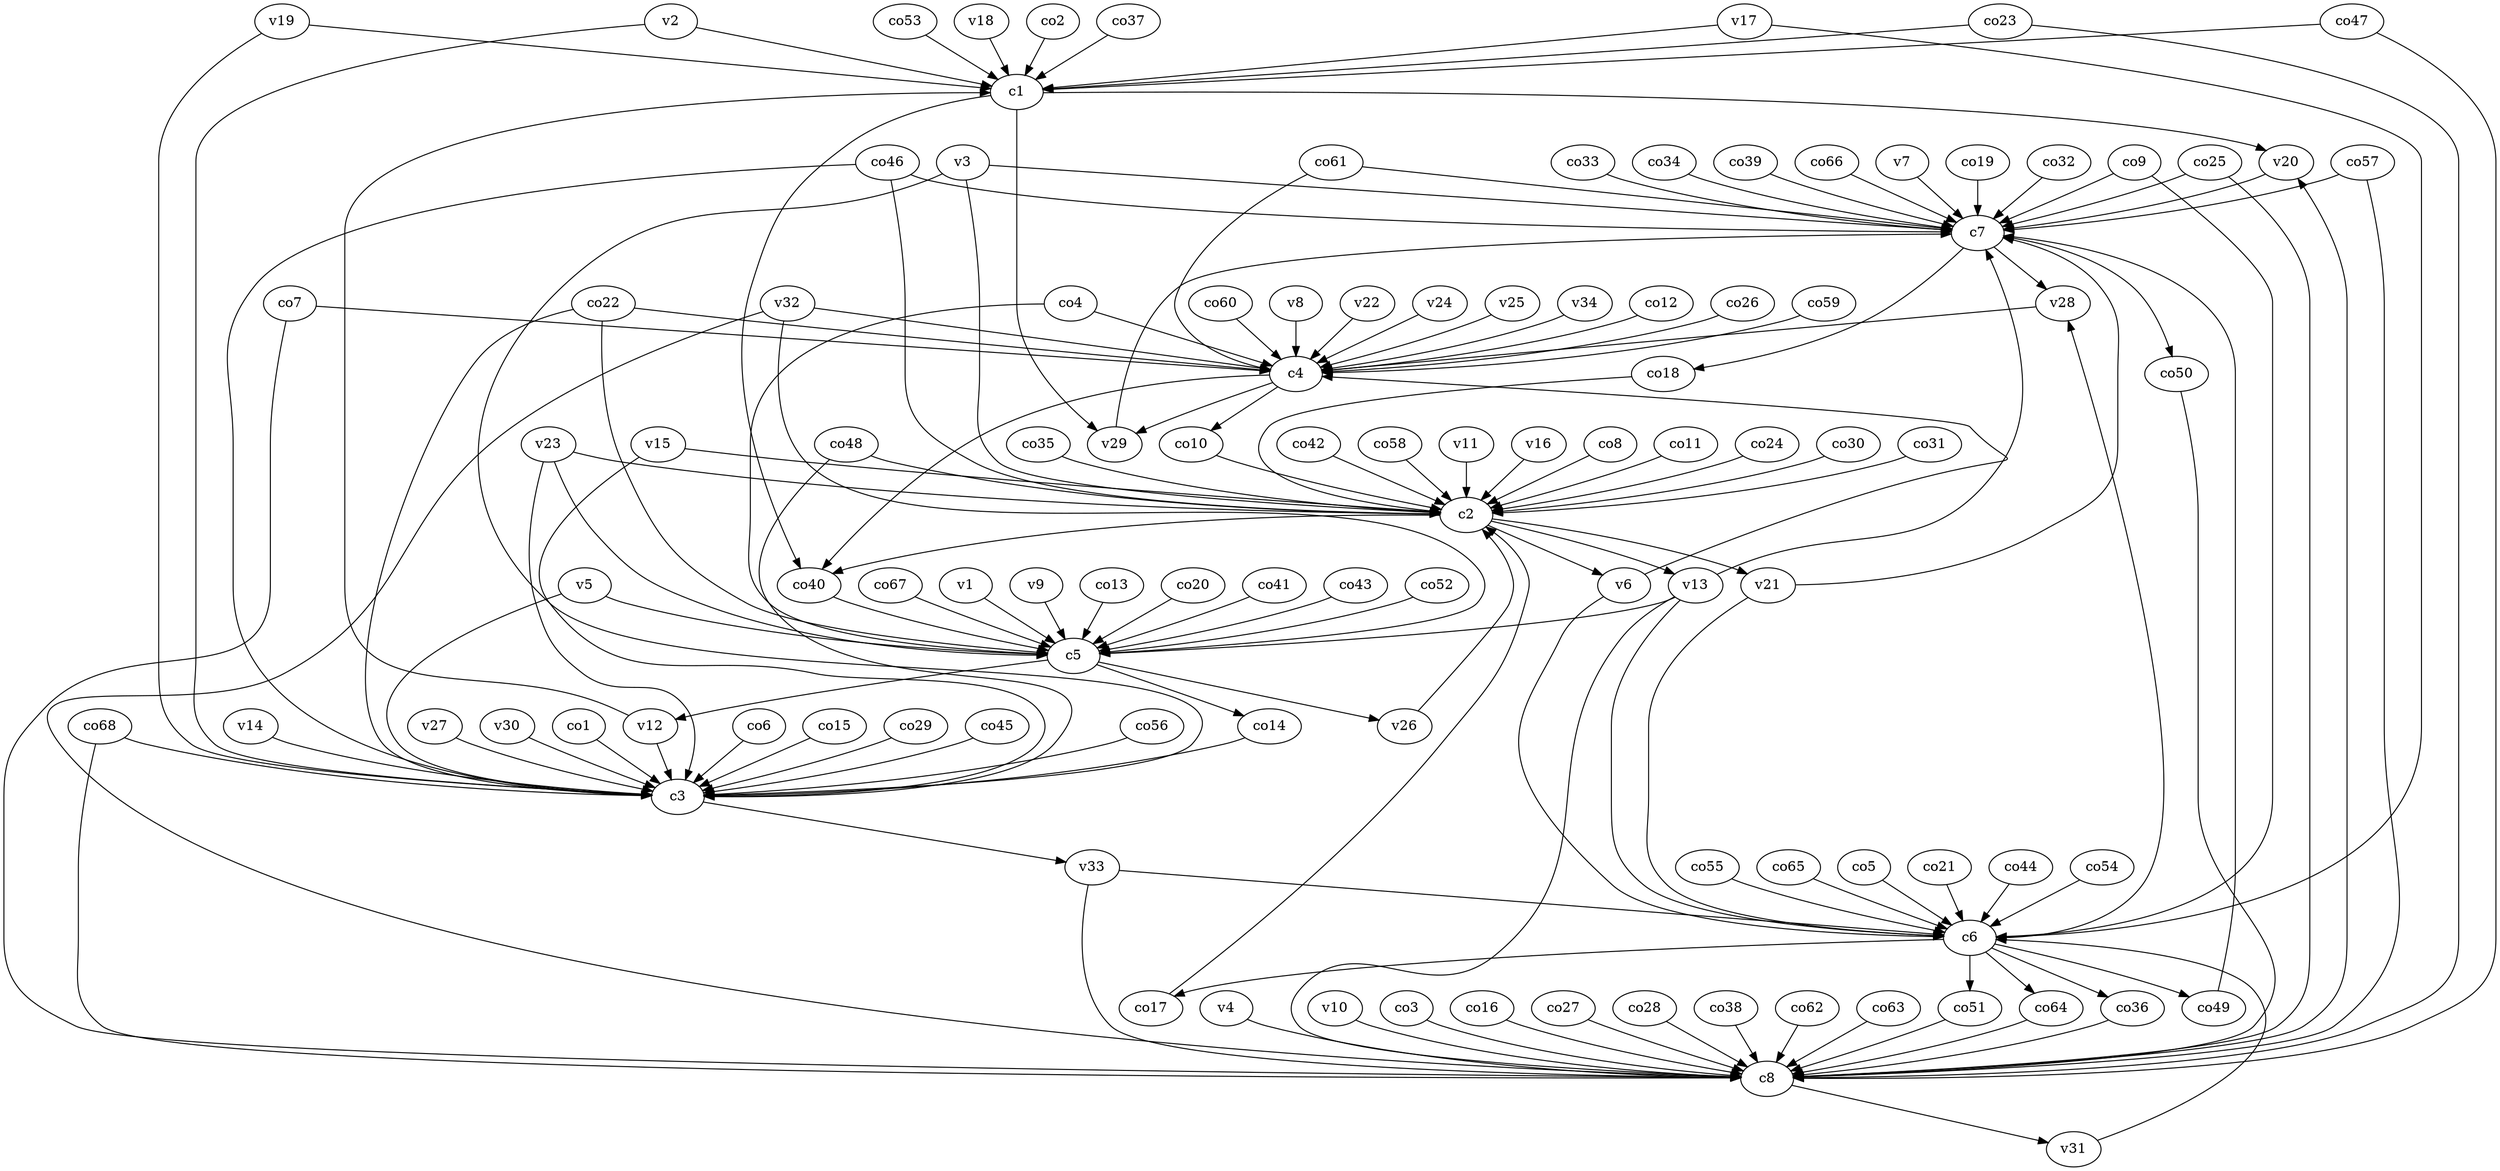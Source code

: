 strict digraph  {
c1;
c2;
c3;
c4;
c5;
c6;
c7;
c8;
v1;
v2;
v3;
v4;
v5;
v6;
v7;
v8;
v9;
v10;
v11;
v12;
v13;
v14;
v15;
v16;
v17;
v18;
v19;
v20;
v21;
v22;
v23;
v24;
v25;
v26;
v27;
v28;
v29;
v30;
v31;
v32;
v33;
v34;
co1;
co2;
co3;
co4;
co5;
co6;
co7;
co8;
co9;
co10;
co11;
co12;
co13;
co14;
co15;
co16;
co17;
co18;
co19;
co20;
co21;
co22;
co23;
co24;
co25;
co26;
co27;
co28;
co29;
co30;
co31;
co32;
co33;
co34;
co35;
co36;
co37;
co38;
co39;
co40;
co41;
co42;
co43;
co44;
co45;
co46;
co47;
co48;
co49;
co50;
co51;
co52;
co53;
co54;
co55;
co56;
co57;
co58;
co59;
co60;
co61;
co62;
co63;
co64;
co65;
co66;
co67;
co68;
c1 -> v29  [weight=1];
c1 -> co40  [weight=1];
c1 -> v20  [weight=1];
c2 -> v13  [weight=1];
c2 -> co40  [weight=1];
c2 -> v21  [weight=1];
c2 -> v6  [weight=1];
c3 -> v33  [weight=1];
c4 -> v29  [weight=1];
c4 -> co40  [weight=1];
c4 -> co10  [weight=1];
c5 -> co14  [weight=1];
c5 -> v12  [weight=1];
c5 -> v26  [weight=1];
c6 -> co49  [weight=1];
c6 -> co64  [weight=1];
c6 -> v28  [weight=1];
c6 -> co51  [weight=1];
c6 -> co17  [weight=1];
c6 -> co36  [weight=1];
c7 -> v28  [weight=1];
c7 -> co18  [weight=1];
c7 -> co50  [weight=1];
c8 -> v31  [weight=1];
c8 -> v20  [weight=1];
v1 -> c5  [weight=1];
v2 -> c1  [weight=1];
v2 -> c3  [weight=1];
v3 -> c3  [weight=1];
v3 -> c7  [weight=1];
v3 -> c2  [weight=1];
v4 -> c8  [weight=1];
v5 -> c5  [weight=1];
v5 -> c3  [weight=1];
v6 -> c6  [weight=1];
v6 -> c4  [weight=1];
v7 -> c7  [weight=1];
v8 -> c4  [weight=1];
v9 -> c5  [weight=1];
v10 -> c8  [weight=1];
v11 -> c2  [weight=1];
v12 -> c1  [weight=1];
v12 -> c3  [weight=1];
v13 -> c5  [weight=1];
v13 -> c6  [weight=1];
v13 -> c8  [weight=1];
v13 -> c7  [weight=1];
v14 -> c3  [weight=1];
v15 -> c3  [weight=1];
v15 -> c2  [weight=1];
v16 -> c2  [weight=1];
v17 -> c6  [weight=1];
v17 -> c1  [weight=1];
v18 -> c1  [weight=1];
v19 -> c3  [weight=1];
v19 -> c1  [weight=1];
v20 -> c7  [weight=1];
v21 -> c7  [weight=1];
v21 -> c6  [weight=1];
v22 -> c4  [weight=1];
v23 -> c2  [weight=1];
v23 -> c3  [weight=1];
v23 -> c5  [weight=1];
v24 -> c4  [weight=1];
v25 -> c4  [weight=1];
v26 -> c2  [weight=1];
v27 -> c3  [weight=1];
v28 -> c4  [weight=1];
v29 -> c7  [weight=1];
v30 -> c3  [weight=1];
v31 -> c6  [weight=1];
v32 -> c8  [weight=1];
v32 -> c4  [weight=1];
v32 -> c5  [weight=1];
v33 -> c6  [weight=1];
v33 -> c8  [weight=1];
v34 -> c4  [weight=1];
co1 -> c3  [weight=1];
co2 -> c1  [weight=1];
co3 -> c8  [weight=1];
co4 -> c5  [weight=1];
co4 -> c4  [weight=1];
co5 -> c6  [weight=1];
co6 -> c3  [weight=1];
co7 -> c4  [weight=1];
co7 -> c8  [weight=1];
co8 -> c2  [weight=1];
co9 -> c6  [weight=1];
co9 -> c7  [weight=1];
co10 -> c2  [weight=1];
co11 -> c2  [weight=1];
co12 -> c4  [weight=1];
co13 -> c5  [weight=1];
co14 -> c3  [weight=1];
co15 -> c3  [weight=1];
co16 -> c8  [weight=1];
co17 -> c2  [weight=1];
co18 -> c2  [weight=1];
co19 -> c7  [weight=1];
co20 -> c5  [weight=1];
co21 -> c6  [weight=1];
co22 -> c3  [weight=1];
co22 -> c5  [weight=1];
co22 -> c4  [weight=1];
co23 -> c1  [weight=1];
co23 -> c8  [weight=1];
co24 -> c2  [weight=1];
co25 -> c7  [weight=1];
co25 -> c8  [weight=1];
co26 -> c4  [weight=1];
co27 -> c8  [weight=1];
co28 -> c8  [weight=1];
co29 -> c3  [weight=1];
co30 -> c2  [weight=1];
co31 -> c2  [weight=1];
co32 -> c7  [weight=1];
co33 -> c7  [weight=1];
co34 -> c7  [weight=1];
co35 -> c2  [weight=1];
co36 -> c8  [weight=1];
co37 -> c1  [weight=1];
co38 -> c8  [weight=1];
co39 -> c7  [weight=1];
co40 -> c5  [weight=1];
co41 -> c5  [weight=1];
co42 -> c2  [weight=1];
co43 -> c5  [weight=1];
co44 -> c6  [weight=1];
co45 -> c3  [weight=1];
co46 -> c7  [weight=1];
co46 -> c2  [weight=1];
co46 -> c3  [weight=1];
co47 -> c8  [weight=1];
co47 -> c1  [weight=1];
co48 -> c3  [weight=1];
co48 -> c2  [weight=1];
co49 -> c7  [weight=1];
co50 -> c8  [weight=1];
co51 -> c8  [weight=1];
co52 -> c5  [weight=1];
co53 -> c1  [weight=1];
co54 -> c6  [weight=1];
co55 -> c6  [weight=1];
co56 -> c3  [weight=1];
co57 -> c8  [weight=1];
co57 -> c7  [weight=1];
co58 -> c2  [weight=1];
co59 -> c4  [weight=1];
co60 -> c4  [weight=1];
co61 -> c7  [weight=1];
co61 -> c4  [weight=1];
co62 -> c8  [weight=1];
co63 -> c8  [weight=1];
co64 -> c8  [weight=1];
co65 -> c6  [weight=1];
co66 -> c7  [weight=1];
co67 -> c5  [weight=1];
co68 -> c8  [weight=1];
co68 -> c3  [weight=1];
}
